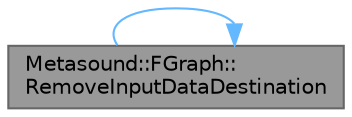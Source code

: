 digraph "Metasound::FGraph::RemoveInputDataDestination"
{
 // INTERACTIVE_SVG=YES
 // LATEX_PDF_SIZE
  bgcolor="transparent";
  edge [fontname=Helvetica,fontsize=10,labelfontname=Helvetica,labelfontsize=10];
  node [fontname=Helvetica,fontsize=10,shape=box,height=0.2,width=0.4];
  rankdir="LR";
  Node1 [id="Node000001",label="Metasound::FGraph::\lRemoveInputDataDestination",height=0.2,width=0.4,color="gray40", fillcolor="grey60", style="filled", fontcolor="black",tooltip="Remove an input data destination by vertex name."];
  Node1 -> Node1 [id="edge1_Node000001_Node000001",color="steelblue1",style="solid",tooltip=" "];
}
